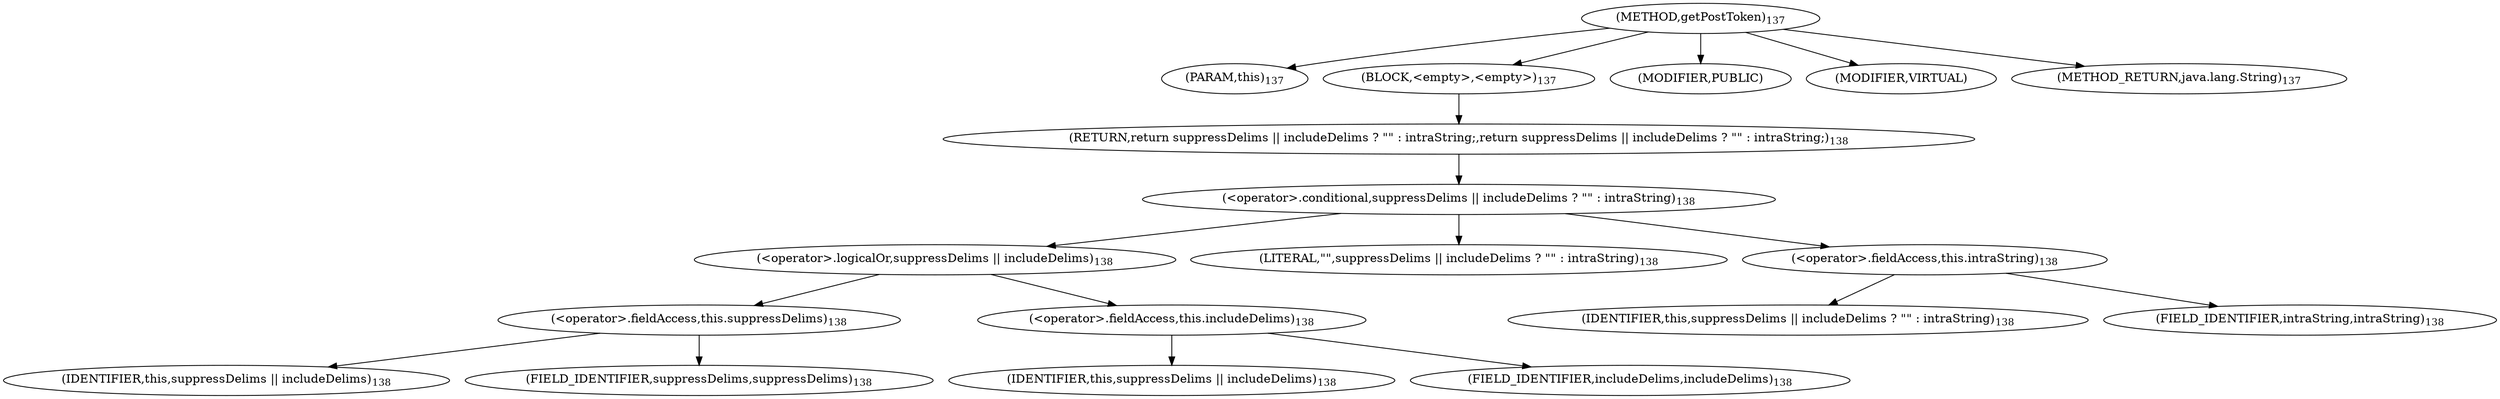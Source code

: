 digraph "getPostToken" {  
"238" [label = <(METHOD,getPostToken)<SUB>137</SUB>> ]
"239" [label = <(PARAM,this)<SUB>137</SUB>> ]
"240" [label = <(BLOCK,&lt;empty&gt;,&lt;empty&gt;)<SUB>137</SUB>> ]
"241" [label = <(RETURN,return suppressDelims || includeDelims ? &quot;&quot; : intraString;,return suppressDelims || includeDelims ? &quot;&quot; : intraString;)<SUB>138</SUB>> ]
"242" [label = <(&lt;operator&gt;.conditional,suppressDelims || includeDelims ? &quot;&quot; : intraString)<SUB>138</SUB>> ]
"243" [label = <(&lt;operator&gt;.logicalOr,suppressDelims || includeDelims)<SUB>138</SUB>> ]
"244" [label = <(&lt;operator&gt;.fieldAccess,this.suppressDelims)<SUB>138</SUB>> ]
"245" [label = <(IDENTIFIER,this,suppressDelims || includeDelims)<SUB>138</SUB>> ]
"246" [label = <(FIELD_IDENTIFIER,suppressDelims,suppressDelims)<SUB>138</SUB>> ]
"247" [label = <(&lt;operator&gt;.fieldAccess,this.includeDelims)<SUB>138</SUB>> ]
"248" [label = <(IDENTIFIER,this,suppressDelims || includeDelims)<SUB>138</SUB>> ]
"249" [label = <(FIELD_IDENTIFIER,includeDelims,includeDelims)<SUB>138</SUB>> ]
"250" [label = <(LITERAL,&quot;&quot;,suppressDelims || includeDelims ? &quot;&quot; : intraString)<SUB>138</SUB>> ]
"251" [label = <(&lt;operator&gt;.fieldAccess,this.intraString)<SUB>138</SUB>> ]
"252" [label = <(IDENTIFIER,this,suppressDelims || includeDelims ? &quot;&quot; : intraString)<SUB>138</SUB>> ]
"253" [label = <(FIELD_IDENTIFIER,intraString,intraString)<SUB>138</SUB>> ]
"254" [label = <(MODIFIER,PUBLIC)> ]
"255" [label = <(MODIFIER,VIRTUAL)> ]
"256" [label = <(METHOD_RETURN,java.lang.String)<SUB>137</SUB>> ]
  "238" -> "239" 
  "238" -> "240" 
  "238" -> "254" 
  "238" -> "255" 
  "238" -> "256" 
  "240" -> "241" 
  "241" -> "242" 
  "242" -> "243" 
  "242" -> "250" 
  "242" -> "251" 
  "243" -> "244" 
  "243" -> "247" 
  "244" -> "245" 
  "244" -> "246" 
  "247" -> "248" 
  "247" -> "249" 
  "251" -> "252" 
  "251" -> "253" 
}
